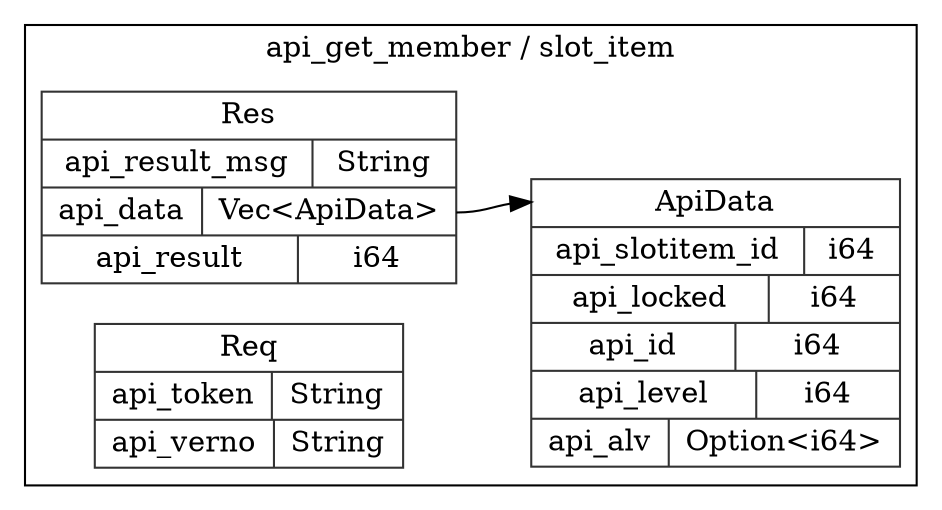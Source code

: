 digraph {
  rankdir=LR;
  subgraph cluster_0 {
    label="api_get_member / slot_item";
    node [style="filled", color=white, style="solid", color=gray20];
    api_get_member__slot_item__Res [label="<Res> Res  | { api_result_msg | <api_result_msg> String } | { api_data | <api_data> Vec\<ApiData\> } | { api_result | <api_result> i64 }", shape=record];
    api_get_member__slot_item__ApiData;
    api_get_member__slot_item__Res:api_data:e -> api_get_member__slot_item__ApiData:ApiData:w;
    api_get_member__slot_item__Req [label="<Req> Req  | { api_token | <api_token> String } | { api_verno | <api_verno> String }", shape=record];
    api_get_member__slot_item__ApiData [label="<ApiData> ApiData  | { api_slotitem_id | <api_slotitem_id> i64 } | { api_locked | <api_locked> i64 } | { api_id | <api_id> i64 } | { api_level | <api_level> i64 } | { api_alv | <api_alv> Option\<i64\> }", shape=record];
  }
}
